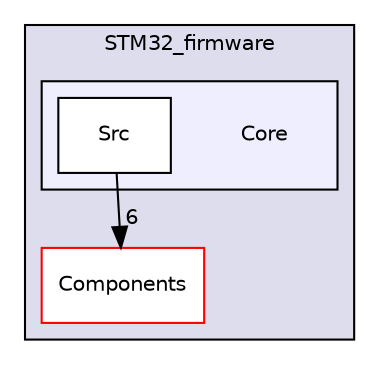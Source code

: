 digraph "/home/krzy5z70f/Documents/Semestr_5/SM_laboratoria/RWACS/STM32_firmware/Core" {
  compound=true
  node [ fontsize="10", fontname="Helvetica"];
  edge [ labelfontsize="10", labelfontname="Helvetica"];
  subgraph clusterdir_5d1c508b9ff83449541a97e299fd77a1 {
    graph [ bgcolor="#ddddee", pencolor="black", label="STM32_firmware" fontname="Helvetica", fontsize="10", URL="dir_5d1c508b9ff83449541a97e299fd77a1.html"]
  dir_51c6471e9ff1fde0f9aea20ca817e4f0 [shape=box label="Components" fillcolor="white" style="filled" color="red" URL="dir_51c6471e9ff1fde0f9aea20ca817e4f0.html"];
  subgraph clusterdir_6a7b87ec4bbec922bae060a5d494bbb2 {
    graph [ bgcolor="#eeeeff", pencolor="black", label="" URL="dir_6a7b87ec4bbec922bae060a5d494bbb2.html"];
    dir_6a7b87ec4bbec922bae060a5d494bbb2 [shape=plaintext label="Core"];
  dir_81dc3476578f7365bdcff430caa0e00a [shape=box label="Src" fillcolor="white" style="filled" URL="dir_81dc3476578f7365bdcff430caa0e00a.html"];
  }
  }
  dir_81dc3476578f7365bdcff430caa0e00a->dir_51c6471e9ff1fde0f9aea20ca817e4f0 [headlabel="6", labeldistance=1.5 headhref="dir_000021_000001.html"];
}
